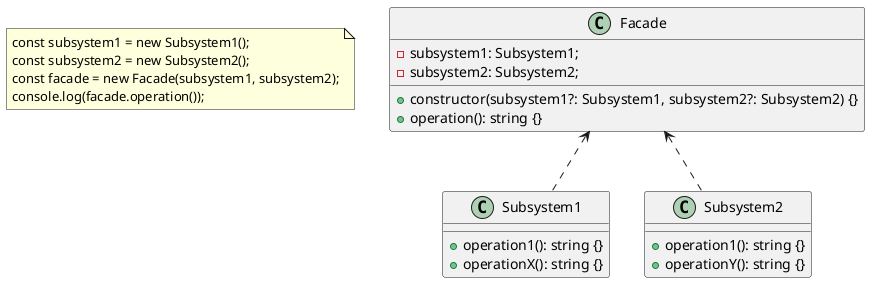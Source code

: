 @startuml
note as n1
const subsystem1 = new Subsystem1();
const subsystem2 = new Subsystem2();
const facade = new Facade(subsystem1, subsystem2);
console.log(facade.operation());
end note

class Facade {
    - subsystem1: Subsystem1;
    - subsystem2: Subsystem2;
    + constructor(subsystem1?: Subsystem1, subsystem2?: Subsystem2) {}
    + operation(): string {}
}

class Subsystem1 {
    + operation1(): string {}
    + operationX(): string {}
}

class Subsystem2 {
    + operation1(): string {}
    + operationY(): string {}
}

Facade <.. Subsystem1
Facade <.. Subsystem2
@enduml